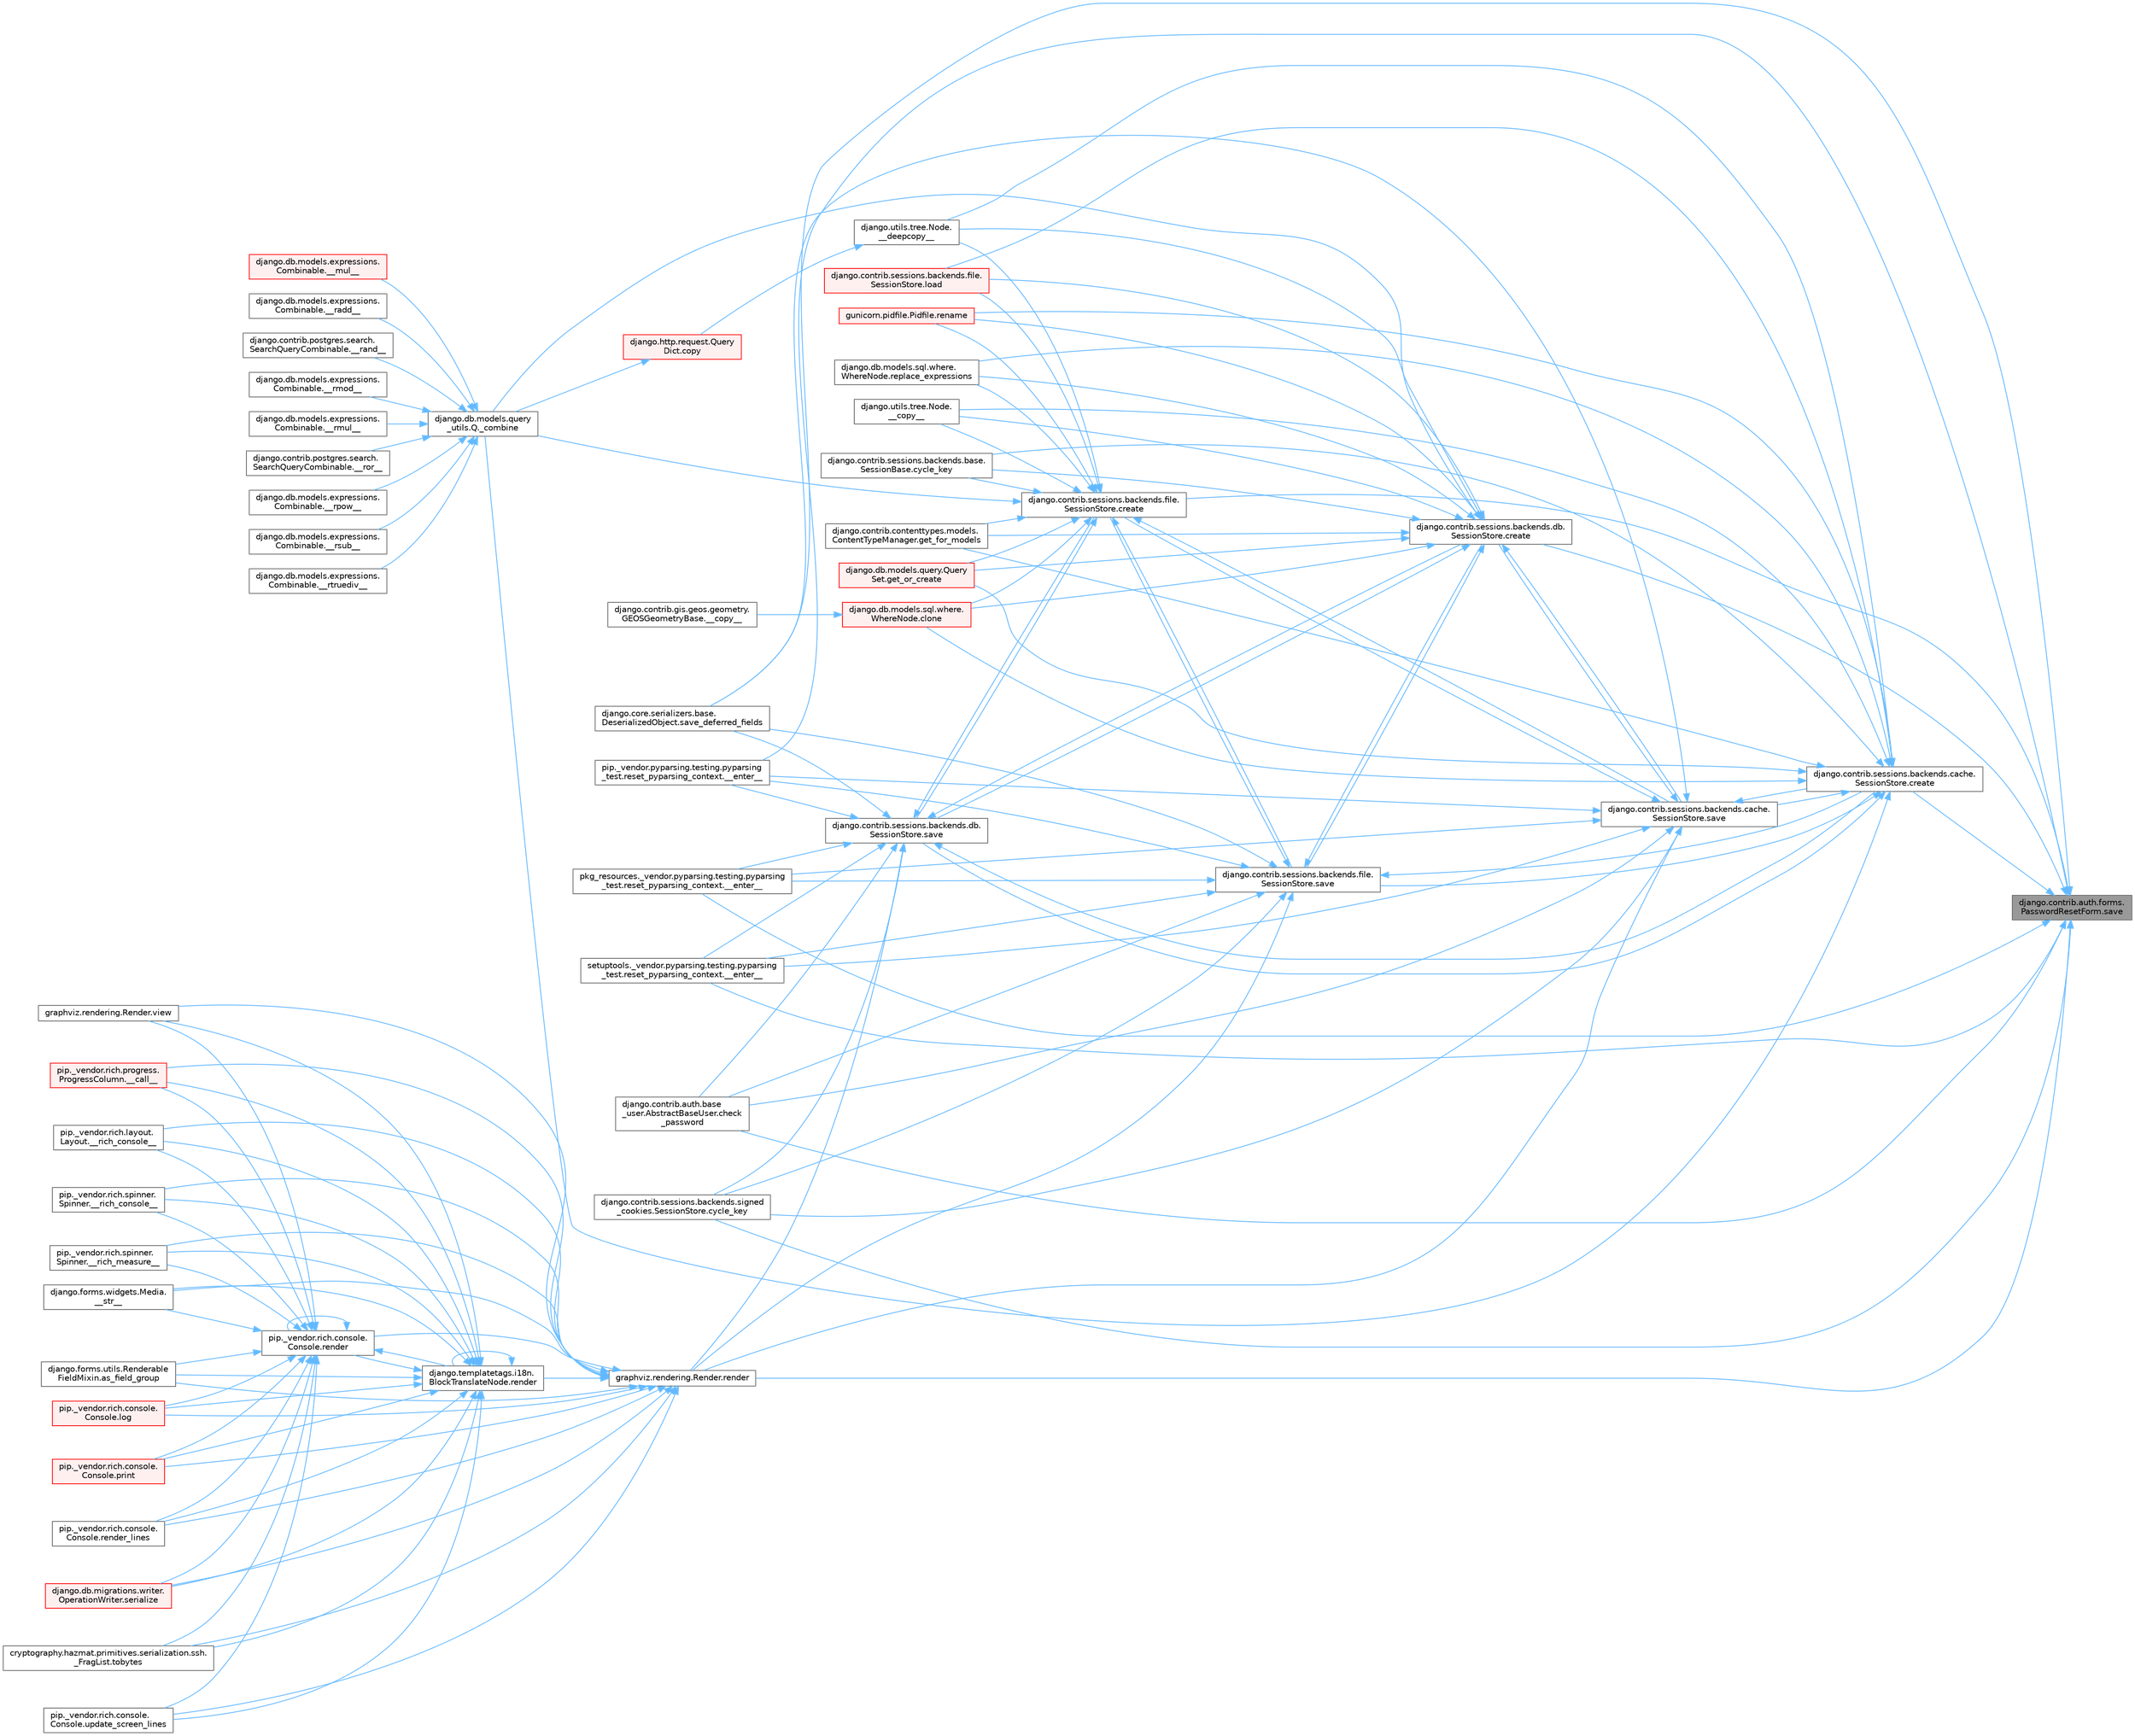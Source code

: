 digraph "django.contrib.auth.forms.PasswordResetForm.save"
{
 // LATEX_PDF_SIZE
  bgcolor="transparent";
  edge [fontname=Helvetica,fontsize=10,labelfontname=Helvetica,labelfontsize=10];
  node [fontname=Helvetica,fontsize=10,shape=box,height=0.2,width=0.4];
  rankdir="RL";
  Node1 [id="Node000001",label="django.contrib.auth.forms.\lPasswordResetForm.save",height=0.2,width=0.4,color="gray40", fillcolor="grey60", style="filled", fontcolor="black",tooltip=" "];
  Node1 -> Node2 [id="edge1_Node000001_Node000002",dir="back",color="steelblue1",style="solid",tooltip=" "];
  Node2 [id="Node000002",label="pip._vendor.pyparsing.testing.pyparsing\l_test.reset_pyparsing_context.__enter__",height=0.2,width=0.4,color="grey40", fillcolor="white", style="filled",URL="$classpip_1_1__vendor_1_1pyparsing_1_1testing_1_1pyparsing__test_1_1reset__pyparsing__context.html#a3d39d97a0d95a9b46c987e6dff52b7c0",tooltip=" "];
  Node1 -> Node3 [id="edge2_Node000001_Node000003",dir="back",color="steelblue1",style="solid",tooltip=" "];
  Node3 [id="Node000003",label="pkg_resources._vendor.pyparsing.testing.pyparsing\l_test.reset_pyparsing_context.__enter__",height=0.2,width=0.4,color="grey40", fillcolor="white", style="filled",URL="$classpkg__resources_1_1__vendor_1_1pyparsing_1_1testing_1_1pyparsing__test_1_1reset__pyparsing__context.html#a8d8360c033ccc7296fb9323a07cdeb25",tooltip=" "];
  Node1 -> Node4 [id="edge3_Node000001_Node000004",dir="back",color="steelblue1",style="solid",tooltip=" "];
  Node4 [id="Node000004",label="setuptools._vendor.pyparsing.testing.pyparsing\l_test.reset_pyparsing_context.__enter__",height=0.2,width=0.4,color="grey40", fillcolor="white", style="filled",URL="$classsetuptools_1_1__vendor_1_1pyparsing_1_1testing_1_1pyparsing__test_1_1reset__pyparsing__context.html#a436e2ea8355c86505c8cfdae81714c7c",tooltip=" "];
  Node1 -> Node5 [id="edge4_Node000001_Node000005",dir="back",color="steelblue1",style="solid",tooltip=" "];
  Node5 [id="Node000005",label="django.contrib.auth.base\l_user.AbstractBaseUser.check\l_password",height=0.2,width=0.4,color="grey40", fillcolor="white", style="filled",URL="$classdjango_1_1contrib_1_1auth_1_1base__user_1_1_abstract_base_user.html#aaa9bb7fa5353bc1917dbd7f87b63321a",tooltip=" "];
  Node1 -> Node6 [id="edge5_Node000001_Node000006",dir="back",color="steelblue1",style="solid",tooltip=" "];
  Node6 [id="Node000006",label="django.contrib.sessions.backends.cache.\lSessionStore.create",height=0.2,width=0.4,color="grey40", fillcolor="white", style="filled",URL="$classdjango_1_1contrib_1_1sessions_1_1backends_1_1cache_1_1_session_store.html#a38c9efbdb5115fd1820ae198b767c39c",tooltip=" "];
  Node6 -> Node7 [id="edge6_Node000006_Node000007",dir="back",color="steelblue1",style="solid",tooltip=" "];
  Node7 [id="Node000007",label="django.utils.tree.Node.\l__copy__",height=0.2,width=0.4,color="grey40", fillcolor="white", style="filled",URL="$classdjango_1_1utils_1_1tree_1_1_node.html#abae878f6b4500b8b241c23d8fac46e63",tooltip=" "];
  Node6 -> Node8 [id="edge7_Node000006_Node000008",dir="back",color="steelblue1",style="solid",tooltip=" "];
  Node8 [id="Node000008",label="django.utils.tree.Node.\l__deepcopy__",height=0.2,width=0.4,color="grey40", fillcolor="white", style="filled",URL="$classdjango_1_1utils_1_1tree_1_1_node.html#a38840c46ded3963808edbeec90765d6b",tooltip=" "];
  Node8 -> Node9 [id="edge8_Node000008_Node000009",dir="back",color="steelblue1",style="solid",tooltip=" "];
  Node9 [id="Node000009",label="django.http.request.Query\lDict.copy",height=0.2,width=0.4,color="red", fillcolor="#FFF0F0", style="filled",URL="$classdjango_1_1http_1_1request_1_1_query_dict.html#ada9e4956e62868c5587b9ffde7b358b5",tooltip=" "];
  Node9 -> Node151 [id="edge9_Node000009_Node000151",dir="back",color="steelblue1",style="solid",tooltip=" "];
  Node151 [id="Node000151",label="django.db.models.query\l_utils.Q._combine",height=0.2,width=0.4,color="grey40", fillcolor="white", style="filled",URL="$classdjango_1_1db_1_1models_1_1query__utils_1_1_q.html#ade621b98231b73615e1aa3a726560c55",tooltip=" "];
  Node151 -> Node152 [id="edge10_Node000151_Node000152",dir="back",color="steelblue1",style="solid",tooltip=" "];
  Node152 [id="Node000152",label="django.db.models.expressions.\lCombinable.__mul__",height=0.2,width=0.4,color="red", fillcolor="#FFF0F0", style="filled",URL="$classdjango_1_1db_1_1models_1_1expressions_1_1_combinable.html#a18670e03ec4b2fc0eafb0782602b72ec",tooltip=" "];
  Node151 -> Node156 [id="edge11_Node000151_Node000156",dir="back",color="steelblue1",style="solid",tooltip=" "];
  Node156 [id="Node000156",label="django.db.models.expressions.\lCombinable.__radd__",height=0.2,width=0.4,color="grey40", fillcolor="white", style="filled",URL="$classdjango_1_1db_1_1models_1_1expressions_1_1_combinable.html#a4872efab02abfbe2d20977469210ce25",tooltip=" "];
  Node151 -> Node157 [id="edge12_Node000151_Node000157",dir="back",color="steelblue1",style="solid",tooltip=" "];
  Node157 [id="Node000157",label="django.contrib.postgres.search.\lSearchQueryCombinable.__rand__",height=0.2,width=0.4,color="grey40", fillcolor="white", style="filled",URL="$classdjango_1_1contrib_1_1postgres_1_1search_1_1_search_query_combinable.html#a3d51899b7ac9564232b005aa65bec114",tooltip=" "];
  Node151 -> Node158 [id="edge13_Node000151_Node000158",dir="back",color="steelblue1",style="solid",tooltip=" "];
  Node158 [id="Node000158",label="django.db.models.expressions.\lCombinable.__rmod__",height=0.2,width=0.4,color="grey40", fillcolor="white", style="filled",URL="$classdjango_1_1db_1_1models_1_1expressions_1_1_combinable.html#ad32e5e96bab77dd57e3337a156c5de39",tooltip=" "];
  Node151 -> Node159 [id="edge14_Node000151_Node000159",dir="back",color="steelblue1",style="solid",tooltip=" "];
  Node159 [id="Node000159",label="django.db.models.expressions.\lCombinable.__rmul__",height=0.2,width=0.4,color="grey40", fillcolor="white", style="filled",URL="$classdjango_1_1db_1_1models_1_1expressions_1_1_combinable.html#adfde700eec6b9ea280e9fec3e202acab",tooltip=" "];
  Node151 -> Node160 [id="edge15_Node000151_Node000160",dir="back",color="steelblue1",style="solid",tooltip=" "];
  Node160 [id="Node000160",label="django.contrib.postgres.search.\lSearchQueryCombinable.__ror__",height=0.2,width=0.4,color="grey40", fillcolor="white", style="filled",URL="$classdjango_1_1contrib_1_1postgres_1_1search_1_1_search_query_combinable.html#ac5984f052629ae58cd73a90c852fe22c",tooltip=" "];
  Node151 -> Node161 [id="edge16_Node000151_Node000161",dir="back",color="steelblue1",style="solid",tooltip=" "];
  Node161 [id="Node000161",label="django.db.models.expressions.\lCombinable.__rpow__",height=0.2,width=0.4,color="grey40", fillcolor="white", style="filled",URL="$classdjango_1_1db_1_1models_1_1expressions_1_1_combinable.html#a1847c8db3c40340a723f6bf51ebadf89",tooltip=" "];
  Node151 -> Node162 [id="edge17_Node000151_Node000162",dir="back",color="steelblue1",style="solid",tooltip=" "];
  Node162 [id="Node000162",label="django.db.models.expressions.\lCombinable.__rsub__",height=0.2,width=0.4,color="grey40", fillcolor="white", style="filled",URL="$classdjango_1_1db_1_1models_1_1expressions_1_1_combinable.html#af906f43306d94cf530387eecce802a81",tooltip=" "];
  Node151 -> Node163 [id="edge18_Node000151_Node000163",dir="back",color="steelblue1",style="solid",tooltip=" "];
  Node163 [id="Node000163",label="django.db.models.expressions.\lCombinable.__rtruediv__",height=0.2,width=0.4,color="grey40", fillcolor="white", style="filled",URL="$classdjango_1_1db_1_1models_1_1expressions_1_1_combinable.html#aff897a2f7f103240839b7da073e9fe1a",tooltip=" "];
  Node6 -> Node151 [id="edge19_Node000006_Node000151",dir="back",color="steelblue1",style="solid",tooltip=" "];
  Node6 -> Node299 [id="edge20_Node000006_Node000299",dir="back",color="steelblue1",style="solid",tooltip=" "];
  Node299 [id="Node000299",label="django.db.models.sql.where.\lWhereNode.clone",height=0.2,width=0.4,color="red", fillcolor="#FFF0F0", style="filled",URL="$classdjango_1_1db_1_1models_1_1sql_1_1where_1_1_where_node.html#a0faff63950b774ce4ad391ea1f6b6d2c",tooltip=" "];
  Node299 -> Node300 [id="edge21_Node000299_Node000300",dir="back",color="steelblue1",style="solid",tooltip=" "];
  Node300 [id="Node000300",label="django.contrib.gis.geos.geometry.\lGEOSGeometryBase.__copy__",height=0.2,width=0.4,color="grey40", fillcolor="white", style="filled",URL="$classdjango_1_1contrib_1_1gis_1_1geos_1_1geometry_1_1_g_e_o_s_geometry_base.html#ae0f85dbfd6e6e2dab4aa9dd295340b87",tooltip=" "];
  Node6 -> Node29 [id="edge22_Node000006_Node000029",dir="back",color="steelblue1",style="solid",tooltip=" "];
  Node29 [id="Node000029",label="django.contrib.sessions.backends.base.\lSessionBase.cycle_key",height=0.2,width=0.4,color="grey40", fillcolor="white", style="filled",URL="$classdjango_1_1contrib_1_1sessions_1_1backends_1_1base_1_1_session_base.html#a6955e9bebe4e5b7d463bccfcf9181016",tooltip=" "];
  Node6 -> Node333 [id="edge23_Node000006_Node000333",dir="back",color="steelblue1",style="solid",tooltip=" "];
  Node333 [id="Node000333",label="django.contrib.contenttypes.models.\lContentTypeManager.get_for_models",height=0.2,width=0.4,color="grey40", fillcolor="white", style="filled",URL="$classdjango_1_1contrib_1_1contenttypes_1_1models_1_1_content_type_manager.html#a541a2e215680799739b6f8c1b19ddda4",tooltip=" "];
  Node6 -> Node334 [id="edge24_Node000006_Node000334",dir="back",color="steelblue1",style="solid",tooltip=" "];
  Node334 [id="Node000334",label="django.db.models.query.Query\lSet.get_or_create",height=0.2,width=0.4,color="red", fillcolor="#FFF0F0", style="filled",URL="$classdjango_1_1db_1_1models_1_1query_1_1_query_set.html#a0f727927ec4d1b9f3087b831cc911c59",tooltip=" "];
  Node6 -> Node316 [id="edge25_Node000006_Node000316",dir="back",color="steelblue1",style="solid",tooltip=" "];
  Node316 [id="Node000316",label="django.contrib.sessions.backends.file.\lSessionStore.load",height=0.2,width=0.4,color="red", fillcolor="#FFF0F0", style="filled",URL="$classdjango_1_1contrib_1_1sessions_1_1backends_1_1file_1_1_session_store.html#a408fa63512306fbaa7bbb62742f0295f",tooltip=" "];
  Node6 -> Node336 [id="edge26_Node000006_Node000336",dir="back",color="steelblue1",style="solid",tooltip=" "];
  Node336 [id="Node000336",label="gunicorn.pidfile.Pidfile.rename",height=0.2,width=0.4,color="red", fillcolor="#FFF0F0", style="filled",URL="$classgunicorn_1_1pidfile_1_1_pidfile.html#af03623bf56b92f594700ba5e5f25bc76",tooltip=" "];
  Node6 -> Node338 [id="edge27_Node000006_Node000338",dir="back",color="steelblue1",style="solid",tooltip=" "];
  Node338 [id="Node000338",label="django.db.models.sql.where.\lWhereNode.replace_expressions",height=0.2,width=0.4,color="grey40", fillcolor="white", style="filled",URL="$classdjango_1_1db_1_1models_1_1sql_1_1where_1_1_where_node.html#a1cc3580a7f4a51605b52ae4a9653b3ac",tooltip=" "];
  Node6 -> Node339 [id="edge28_Node000006_Node000339",dir="back",color="steelblue1",style="solid",tooltip=" "];
  Node339 [id="Node000339",label="django.contrib.sessions.backends.cache.\lSessionStore.save",height=0.2,width=0.4,color="grey40", fillcolor="white", style="filled",URL="$classdjango_1_1contrib_1_1sessions_1_1backends_1_1cache_1_1_session_store.html#a67e81d959c24e3a84b1e755a9a861c53",tooltip=" "];
  Node339 -> Node2 [id="edge29_Node000339_Node000002",dir="back",color="steelblue1",style="solid",tooltip=" "];
  Node339 -> Node3 [id="edge30_Node000339_Node000003",dir="back",color="steelblue1",style="solid",tooltip=" "];
  Node339 -> Node4 [id="edge31_Node000339_Node000004",dir="back",color="steelblue1",style="solid",tooltip=" "];
  Node339 -> Node5 [id="edge32_Node000339_Node000005",dir="back",color="steelblue1",style="solid",tooltip=" "];
  Node339 -> Node6 [id="edge33_Node000339_Node000006",dir="back",color="steelblue1",style="solid",tooltip=" "];
  Node339 -> Node298 [id="edge34_Node000339_Node000298",dir="back",color="steelblue1",style="solid",tooltip=" "];
  Node298 [id="Node000298",label="django.contrib.sessions.backends.db.\lSessionStore.create",height=0.2,width=0.4,color="grey40", fillcolor="white", style="filled",URL="$classdjango_1_1contrib_1_1sessions_1_1backends_1_1db_1_1_session_store.html#a4a98c0168c61e75be58e279660aa6ce4",tooltip=" "];
  Node298 -> Node7 [id="edge35_Node000298_Node000007",dir="back",color="steelblue1",style="solid",tooltip=" "];
  Node298 -> Node8 [id="edge36_Node000298_Node000008",dir="back",color="steelblue1",style="solid",tooltip=" "];
  Node298 -> Node151 [id="edge37_Node000298_Node000151",dir="back",color="steelblue1",style="solid",tooltip=" "];
  Node298 -> Node299 [id="edge38_Node000298_Node000299",dir="back",color="steelblue1",style="solid",tooltip=" "];
  Node298 -> Node29 [id="edge39_Node000298_Node000029",dir="back",color="steelblue1",style="solid",tooltip=" "];
  Node298 -> Node333 [id="edge40_Node000298_Node000333",dir="back",color="steelblue1",style="solid",tooltip=" "];
  Node298 -> Node334 [id="edge41_Node000298_Node000334",dir="back",color="steelblue1",style="solid",tooltip=" "];
  Node298 -> Node316 [id="edge42_Node000298_Node000316",dir="back",color="steelblue1",style="solid",tooltip=" "];
  Node298 -> Node336 [id="edge43_Node000298_Node000336",dir="back",color="steelblue1",style="solid",tooltip=" "];
  Node298 -> Node338 [id="edge44_Node000298_Node000338",dir="back",color="steelblue1",style="solid",tooltip=" "];
  Node298 -> Node339 [id="edge45_Node000298_Node000339",dir="back",color="steelblue1",style="solid",tooltip=" "];
  Node298 -> Node297 [id="edge46_Node000298_Node000297",dir="back",color="steelblue1",style="solid",tooltip=" "];
  Node297 [id="Node000297",label="django.contrib.sessions.backends.db.\lSessionStore.save",height=0.2,width=0.4,color="grey40", fillcolor="white", style="filled",URL="$classdjango_1_1contrib_1_1sessions_1_1backends_1_1db_1_1_session_store.html#a68a6b4f159bd3dc969ec80b34c1622af",tooltip=" "];
  Node297 -> Node2 [id="edge47_Node000297_Node000002",dir="back",color="steelblue1",style="solid",tooltip=" "];
  Node297 -> Node3 [id="edge48_Node000297_Node000003",dir="back",color="steelblue1",style="solid",tooltip=" "];
  Node297 -> Node4 [id="edge49_Node000297_Node000004",dir="back",color="steelblue1",style="solid",tooltip=" "];
  Node297 -> Node5 [id="edge50_Node000297_Node000005",dir="back",color="steelblue1",style="solid",tooltip=" "];
  Node297 -> Node6 [id="edge51_Node000297_Node000006",dir="back",color="steelblue1",style="solid",tooltip=" "];
  Node297 -> Node298 [id="edge52_Node000297_Node000298",dir="back",color="steelblue1",style="solid",tooltip=" "];
  Node297 -> Node332 [id="edge53_Node000297_Node000332",dir="back",color="steelblue1",style="solid",tooltip=" "];
  Node332 [id="Node000332",label="django.contrib.sessions.backends.file.\lSessionStore.create",height=0.2,width=0.4,color="grey40", fillcolor="white", style="filled",URL="$classdjango_1_1contrib_1_1sessions_1_1backends_1_1file_1_1_session_store.html#a6624db6a37dfff490f837047e0a60dda",tooltip=" "];
  Node332 -> Node7 [id="edge54_Node000332_Node000007",dir="back",color="steelblue1",style="solid",tooltip=" "];
  Node332 -> Node8 [id="edge55_Node000332_Node000008",dir="back",color="steelblue1",style="solid",tooltip=" "];
  Node332 -> Node151 [id="edge56_Node000332_Node000151",dir="back",color="steelblue1",style="solid",tooltip=" "];
  Node332 -> Node299 [id="edge57_Node000332_Node000299",dir="back",color="steelblue1",style="solid",tooltip=" "];
  Node332 -> Node29 [id="edge58_Node000332_Node000029",dir="back",color="steelblue1",style="solid",tooltip=" "];
  Node332 -> Node333 [id="edge59_Node000332_Node000333",dir="back",color="steelblue1",style="solid",tooltip=" "];
  Node332 -> Node334 [id="edge60_Node000332_Node000334",dir="back",color="steelblue1",style="solid",tooltip=" "];
  Node332 -> Node316 [id="edge61_Node000332_Node000316",dir="back",color="steelblue1",style="solid",tooltip=" "];
  Node332 -> Node336 [id="edge62_Node000332_Node000336",dir="back",color="steelblue1",style="solid",tooltip=" "];
  Node332 -> Node338 [id="edge63_Node000332_Node000338",dir="back",color="steelblue1",style="solid",tooltip=" "];
  Node332 -> Node339 [id="edge64_Node000332_Node000339",dir="back",color="steelblue1",style="solid",tooltip=" "];
  Node332 -> Node297 [id="edge65_Node000332_Node000297",dir="back",color="steelblue1",style="solid",tooltip=" "];
  Node332 -> Node1128 [id="edge66_Node000332_Node001128",dir="back",color="steelblue1",style="solid",tooltip=" "];
  Node1128 [id="Node001128",label="django.contrib.sessions.backends.file.\lSessionStore.save",height=0.2,width=0.4,color="grey40", fillcolor="white", style="filled",URL="$classdjango_1_1contrib_1_1sessions_1_1backends_1_1file_1_1_session_store.html#af170f9c112376eb1627509287bf9620f",tooltip=" "];
  Node1128 -> Node2 [id="edge67_Node001128_Node000002",dir="back",color="steelblue1",style="solid",tooltip=" "];
  Node1128 -> Node3 [id="edge68_Node001128_Node000003",dir="back",color="steelblue1",style="solid",tooltip=" "];
  Node1128 -> Node4 [id="edge69_Node001128_Node000004",dir="back",color="steelblue1",style="solid",tooltip=" "];
  Node1128 -> Node5 [id="edge70_Node001128_Node000005",dir="back",color="steelblue1",style="solid",tooltip=" "];
  Node1128 -> Node6 [id="edge71_Node001128_Node000006",dir="back",color="steelblue1",style="solid",tooltip=" "];
  Node1128 -> Node298 [id="edge72_Node001128_Node000298",dir="back",color="steelblue1",style="solid",tooltip=" "];
  Node1128 -> Node332 [id="edge73_Node001128_Node000332",dir="back",color="steelblue1",style="solid",tooltip=" "];
  Node1128 -> Node340 [id="edge74_Node001128_Node000340",dir="back",color="steelblue1",style="solid",tooltip=" "];
  Node340 [id="Node000340",label="django.contrib.sessions.backends.signed\l_cookies.SessionStore.cycle_key",height=0.2,width=0.4,color="grey40", fillcolor="white", style="filled",URL="$classdjango_1_1contrib_1_1sessions_1_1backends_1_1signed__cookies_1_1_session_store.html#abf8e71313b847459c30f19e691c25a93",tooltip=" "];
  Node1128 -> Node341 [id="edge75_Node001128_Node000341",dir="back",color="steelblue1",style="solid",tooltip=" "];
  Node341 [id="Node000341",label="graphviz.rendering.Render.render",height=0.2,width=0.4,color="grey40", fillcolor="white", style="filled",URL="$classgraphviz_1_1rendering_1_1_render.html#a0249d6538d64a6b59b1bed64d4636456",tooltip=" "];
  Node341 -> Node342 [id="edge76_Node000341_Node000342",dir="back",color="steelblue1",style="solid",tooltip=" "];
  Node342 [id="Node000342",label="pip._vendor.rich.progress.\lProgressColumn.__call__",height=0.2,width=0.4,color="red", fillcolor="#FFF0F0", style="filled",URL="$classpip_1_1__vendor_1_1rich_1_1progress_1_1_progress_column.html#ae0c399be74222f949edb0fa5324cf6ea",tooltip=" "];
  Node341 -> Node343 [id="edge77_Node000341_Node000343",dir="back",color="steelblue1",style="solid",tooltip=" "];
  Node343 [id="Node000343",label="pip._vendor.rich.layout.\lLayout.__rich_console__",height=0.2,width=0.4,color="grey40", fillcolor="white", style="filled",URL="$classpip_1_1__vendor_1_1rich_1_1layout_1_1_layout.html#ac39cb3d17d2b0324ee1b0dada41a3ebd",tooltip=" "];
  Node341 -> Node344 [id="edge78_Node000341_Node000344",dir="back",color="steelblue1",style="solid",tooltip=" "];
  Node344 [id="Node000344",label="pip._vendor.rich.spinner.\lSpinner.__rich_console__",height=0.2,width=0.4,color="grey40", fillcolor="white", style="filled",URL="$classpip_1_1__vendor_1_1rich_1_1spinner_1_1_spinner.html#a6883d8dced19ac48d4dfc74f776357fd",tooltip=" "];
  Node341 -> Node345 [id="edge79_Node000341_Node000345",dir="back",color="steelblue1",style="solid",tooltip=" "];
  Node345 [id="Node000345",label="pip._vendor.rich.spinner.\lSpinner.__rich_measure__",height=0.2,width=0.4,color="grey40", fillcolor="white", style="filled",URL="$classpip_1_1__vendor_1_1rich_1_1spinner_1_1_spinner.html#a89745682c823c44a31bae8e8d07869f5",tooltip=" "];
  Node341 -> Node346 [id="edge80_Node000341_Node000346",dir="back",color="steelblue1",style="solid",tooltip=" "];
  Node346 [id="Node000346",label="django.forms.widgets.Media.\l__str__",height=0.2,width=0.4,color="grey40", fillcolor="white", style="filled",URL="$classdjango_1_1forms_1_1widgets_1_1_media.html#ae1651710548a7d9f14f036d035012d21",tooltip=" "];
  Node341 -> Node347 [id="edge81_Node000341_Node000347",dir="back",color="steelblue1",style="solid",tooltip=" "];
  Node347 [id="Node000347",label="django.forms.utils.Renderable\lFieldMixin.as_field_group",height=0.2,width=0.4,color="grey40", fillcolor="white", style="filled",URL="$classdjango_1_1forms_1_1utils_1_1_renderable_field_mixin.html#a1e9a1b4f790ea694431554267fd5d74c",tooltip=" "];
  Node341 -> Node348 [id="edge82_Node000341_Node000348",dir="back",color="steelblue1",style="solid",tooltip=" "];
  Node348 [id="Node000348",label="pip._vendor.rich.console.\lConsole.log",height=0.2,width=0.4,color="red", fillcolor="#FFF0F0", style="filled",URL="$classpip_1_1__vendor_1_1rich_1_1console_1_1_console.html#af9c77e39f9413fc2b134c60cfa23b0f1",tooltip=" "];
  Node341 -> Node471 [id="edge83_Node000341_Node000471",dir="back",color="steelblue1",style="solid",tooltip=" "];
  Node471 [id="Node000471",label="pip._vendor.rich.console.\lConsole.print",height=0.2,width=0.4,color="red", fillcolor="#FFF0F0", style="filled",URL="$classpip_1_1__vendor_1_1rich_1_1console_1_1_console.html#af954370cdbb49236b597f2c11064549d",tooltip=" "];
  Node341 -> Node862 [id="edge84_Node000341_Node000862",dir="back",color="steelblue1",style="solid",tooltip=" "];
  Node862 [id="Node000862",label="django.templatetags.i18n.\lBlockTranslateNode.render",height=0.2,width=0.4,color="grey40", fillcolor="white", style="filled",URL="$classdjango_1_1templatetags_1_1i18n_1_1_block_translate_node.html#aaf05bebfd02c1c4b676387ada0357832",tooltip=" "];
  Node862 -> Node342 [id="edge85_Node000862_Node000342",dir="back",color="steelblue1",style="solid",tooltip=" "];
  Node862 -> Node343 [id="edge86_Node000862_Node000343",dir="back",color="steelblue1",style="solid",tooltip=" "];
  Node862 -> Node344 [id="edge87_Node000862_Node000344",dir="back",color="steelblue1",style="solid",tooltip=" "];
  Node862 -> Node345 [id="edge88_Node000862_Node000345",dir="back",color="steelblue1",style="solid",tooltip=" "];
  Node862 -> Node346 [id="edge89_Node000862_Node000346",dir="back",color="steelblue1",style="solid",tooltip=" "];
  Node862 -> Node347 [id="edge90_Node000862_Node000347",dir="back",color="steelblue1",style="solid",tooltip=" "];
  Node862 -> Node348 [id="edge91_Node000862_Node000348",dir="back",color="steelblue1",style="solid",tooltip=" "];
  Node862 -> Node471 [id="edge92_Node000862_Node000471",dir="back",color="steelblue1",style="solid",tooltip=" "];
  Node862 -> Node862 [id="edge93_Node000862_Node000862",dir="back",color="steelblue1",style="solid",tooltip=" "];
  Node862 -> Node863 [id="edge94_Node000862_Node000863",dir="back",color="steelblue1",style="solid",tooltip=" "];
  Node863 [id="Node000863",label="pip._vendor.rich.console.\lConsole.render",height=0.2,width=0.4,color="grey40", fillcolor="white", style="filled",URL="$classpip_1_1__vendor_1_1rich_1_1console_1_1_console.html#a9551b8254c573105adde80622393a938",tooltip=" "];
  Node863 -> Node342 [id="edge95_Node000863_Node000342",dir="back",color="steelblue1",style="solid",tooltip=" "];
  Node863 -> Node343 [id="edge96_Node000863_Node000343",dir="back",color="steelblue1",style="solid",tooltip=" "];
  Node863 -> Node344 [id="edge97_Node000863_Node000344",dir="back",color="steelblue1",style="solid",tooltip=" "];
  Node863 -> Node345 [id="edge98_Node000863_Node000345",dir="back",color="steelblue1",style="solid",tooltip=" "];
  Node863 -> Node346 [id="edge99_Node000863_Node000346",dir="back",color="steelblue1",style="solid",tooltip=" "];
  Node863 -> Node347 [id="edge100_Node000863_Node000347",dir="back",color="steelblue1",style="solid",tooltip=" "];
  Node863 -> Node348 [id="edge101_Node000863_Node000348",dir="back",color="steelblue1",style="solid",tooltip=" "];
  Node863 -> Node471 [id="edge102_Node000863_Node000471",dir="back",color="steelblue1",style="solid",tooltip=" "];
  Node863 -> Node862 [id="edge103_Node000863_Node000862",dir="back",color="steelblue1",style="solid",tooltip=" "];
  Node863 -> Node863 [id="edge104_Node000863_Node000863",dir="back",color="steelblue1",style="solid",tooltip=" "];
  Node863 -> Node864 [id="edge105_Node000863_Node000864",dir="back",color="steelblue1",style="solid",tooltip=" "];
  Node864 [id="Node000864",label="pip._vendor.rich.console.\lConsole.render_lines",height=0.2,width=0.4,color="grey40", fillcolor="white", style="filled",URL="$classpip_1_1__vendor_1_1rich_1_1console_1_1_console.html#a5818808a49db20c5bee6986425f96f14",tooltip=" "];
  Node863 -> Node865 [id="edge106_Node000863_Node000865",dir="back",color="steelblue1",style="solid",tooltip=" "];
  Node865 [id="Node000865",label="django.db.migrations.writer.\lOperationWriter.serialize",height=0.2,width=0.4,color="red", fillcolor="#FFF0F0", style="filled",URL="$classdjango_1_1db_1_1migrations_1_1writer_1_1_operation_writer.html#a866e8d13e1c54a35d74e9a6b0383b2f8",tooltip=" "];
  Node863 -> Node1208 [id="edge107_Node000863_Node001208",dir="back",color="steelblue1",style="solid",tooltip=" "];
  Node1208 [id="Node001208",label="cryptography.hazmat.primitives.serialization.ssh.\l_FragList.tobytes",height=0.2,width=0.4,color="grey40", fillcolor="white", style="filled",URL="$classcryptography_1_1hazmat_1_1primitives_1_1serialization_1_1ssh_1_1___frag_list.html#a195dd4e7c741624829a13af53fa3de38",tooltip=" "];
  Node863 -> Node1209 [id="edge108_Node000863_Node001209",dir="back",color="steelblue1",style="solid",tooltip=" "];
  Node1209 [id="Node001209",label="pip._vendor.rich.console.\lConsole.update_screen_lines",height=0.2,width=0.4,color="grey40", fillcolor="white", style="filled",URL="$classpip_1_1__vendor_1_1rich_1_1console_1_1_console.html#a21cfe5af86ec7533f23d45fe2969817e",tooltip=" "];
  Node863 -> Node1210 [id="edge109_Node000863_Node001210",dir="back",color="steelblue1",style="solid",tooltip=" "];
  Node1210 [id="Node001210",label="graphviz.rendering.Render.view",height=0.2,width=0.4,color="grey40", fillcolor="white", style="filled",URL="$classgraphviz_1_1rendering_1_1_render.html#a53169c422996b9a7e92b5580c13914e2",tooltip=" "];
  Node862 -> Node864 [id="edge110_Node000862_Node000864",dir="back",color="steelblue1",style="solid",tooltip=" "];
  Node862 -> Node865 [id="edge111_Node000862_Node000865",dir="back",color="steelblue1",style="solid",tooltip=" "];
  Node862 -> Node1208 [id="edge112_Node000862_Node001208",dir="back",color="steelblue1",style="solid",tooltip=" "];
  Node862 -> Node1209 [id="edge113_Node000862_Node001209",dir="back",color="steelblue1",style="solid",tooltip=" "];
  Node862 -> Node1210 [id="edge114_Node000862_Node001210",dir="back",color="steelblue1",style="solid",tooltip=" "];
  Node341 -> Node863 [id="edge115_Node000341_Node000863",dir="back",color="steelblue1",style="solid",tooltip=" "];
  Node341 -> Node864 [id="edge116_Node000341_Node000864",dir="back",color="steelblue1",style="solid",tooltip=" "];
  Node341 -> Node865 [id="edge117_Node000341_Node000865",dir="back",color="steelblue1",style="solid",tooltip=" "];
  Node341 -> Node1208 [id="edge118_Node000341_Node001208",dir="back",color="steelblue1",style="solid",tooltip=" "];
  Node341 -> Node1209 [id="edge119_Node000341_Node001209",dir="back",color="steelblue1",style="solid",tooltip=" "];
  Node341 -> Node1210 [id="edge120_Node000341_Node001210",dir="back",color="steelblue1",style="solid",tooltip=" "];
  Node1128 -> Node702 [id="edge121_Node001128_Node000702",dir="back",color="steelblue1",style="solid",tooltip=" "];
  Node702 [id="Node000702",label="django.core.serializers.base.\lDeserializedObject.save_deferred_fields",height=0.2,width=0.4,color="grey40", fillcolor="white", style="filled",URL="$classdjango_1_1core_1_1serializers_1_1base_1_1_deserialized_object.html#a2fd4269d14e2f58fda59335c79a582f5",tooltip=" "];
  Node297 -> Node340 [id="edge122_Node000297_Node000340",dir="back",color="steelblue1",style="solid",tooltip=" "];
  Node297 -> Node341 [id="edge123_Node000297_Node000341",dir="back",color="steelblue1",style="solid",tooltip=" "];
  Node297 -> Node702 [id="edge124_Node000297_Node000702",dir="back",color="steelblue1",style="solid",tooltip=" "];
  Node298 -> Node1128 [id="edge125_Node000298_Node001128",dir="back",color="steelblue1",style="solid",tooltip=" "];
  Node339 -> Node332 [id="edge126_Node000339_Node000332",dir="back",color="steelblue1",style="solid",tooltip=" "];
  Node339 -> Node340 [id="edge127_Node000339_Node000340",dir="back",color="steelblue1",style="solid",tooltip=" "];
  Node339 -> Node341 [id="edge128_Node000339_Node000341",dir="back",color="steelblue1",style="solid",tooltip=" "];
  Node339 -> Node702 [id="edge129_Node000339_Node000702",dir="back",color="steelblue1",style="solid",tooltip=" "];
  Node6 -> Node297 [id="edge130_Node000006_Node000297",dir="back",color="steelblue1",style="solid",tooltip=" "];
  Node6 -> Node1128 [id="edge131_Node000006_Node001128",dir="back",color="steelblue1",style="solid",tooltip=" "];
  Node1 -> Node298 [id="edge132_Node000001_Node000298",dir="back",color="steelblue1",style="solid",tooltip=" "];
  Node1 -> Node332 [id="edge133_Node000001_Node000332",dir="back",color="steelblue1",style="solid",tooltip=" "];
  Node1 -> Node340 [id="edge134_Node000001_Node000340",dir="back",color="steelblue1",style="solid",tooltip=" "];
  Node1 -> Node341 [id="edge135_Node000001_Node000341",dir="back",color="steelblue1",style="solid",tooltip=" "];
  Node1 -> Node702 [id="edge136_Node000001_Node000702",dir="back",color="steelblue1",style="solid",tooltip=" "];
}
